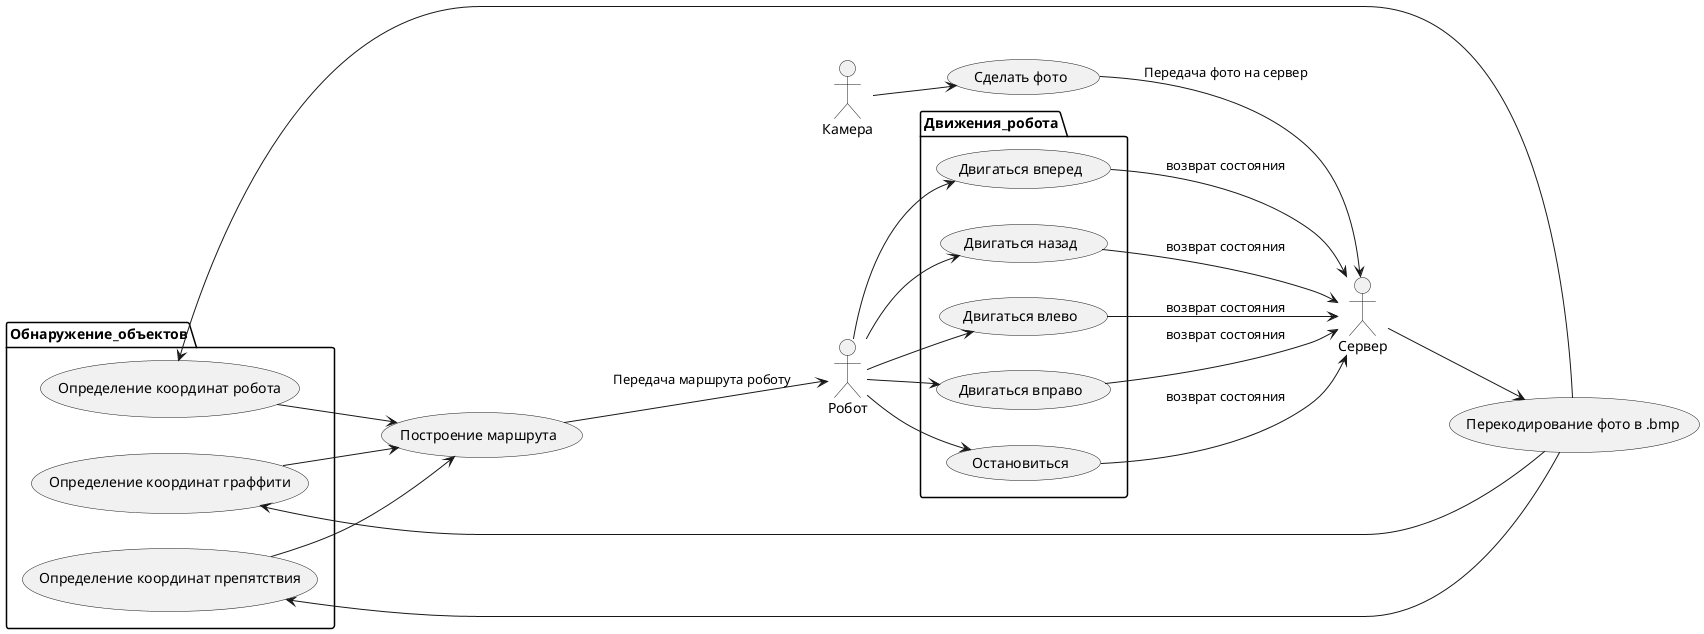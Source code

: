 @startuml usecase
    left to right direction
    actor Камера
    actor Сервер
    actor Робот

    package Обнаружение_объектов {
        usecase "Определение координат робота" as коорд_роб
        usecase "Определение координат граффити" as коорд_графф
        usecase "Определение координат препятствия" as коорд_преп
    }

    package Движения_робота {
        usecase "Двигаться вперед" as вперед
        usecase "Двигаться назад" as назад
        usecase "Двигаться влево" as влево
        usecase "Двигаться вправо" as вправо
        usecase "Остановиться" as остановиться
    }

    Камера --> (Сделать фото)
    (Сделать фото) --> Сервер : Передача фото на сервер

    Сервер --> (Перекодирование фото в .bmp)
    (Перекодирование фото в .bmp) -left-> коорд_роб
    (Перекодирование фото в .bmp) -left-> коорд_графф
    (Перекодирование фото в .bmp) -left-> коорд_преп
    коорд_роб --> (Построение маршрута)
    коорд_графф --> (Построение маршрута)
    коорд_преп --> (Построение маршрута)
    (Построение маршрута) --> Робот : Передача маршрута роботу

    Робот --> вперед
    Робот --> назад
    Робот --> влево
    Робот --> вправо
    Робот --> остановиться
    вперед --> Сервер : возврат состояния
    назад --> Сервер : возврат состояния
    влево --> Сервер : возврат состояния
    вправо --> Сервер : возврат состояния
    остановиться --> Сервер : возврат состояния
@enduml